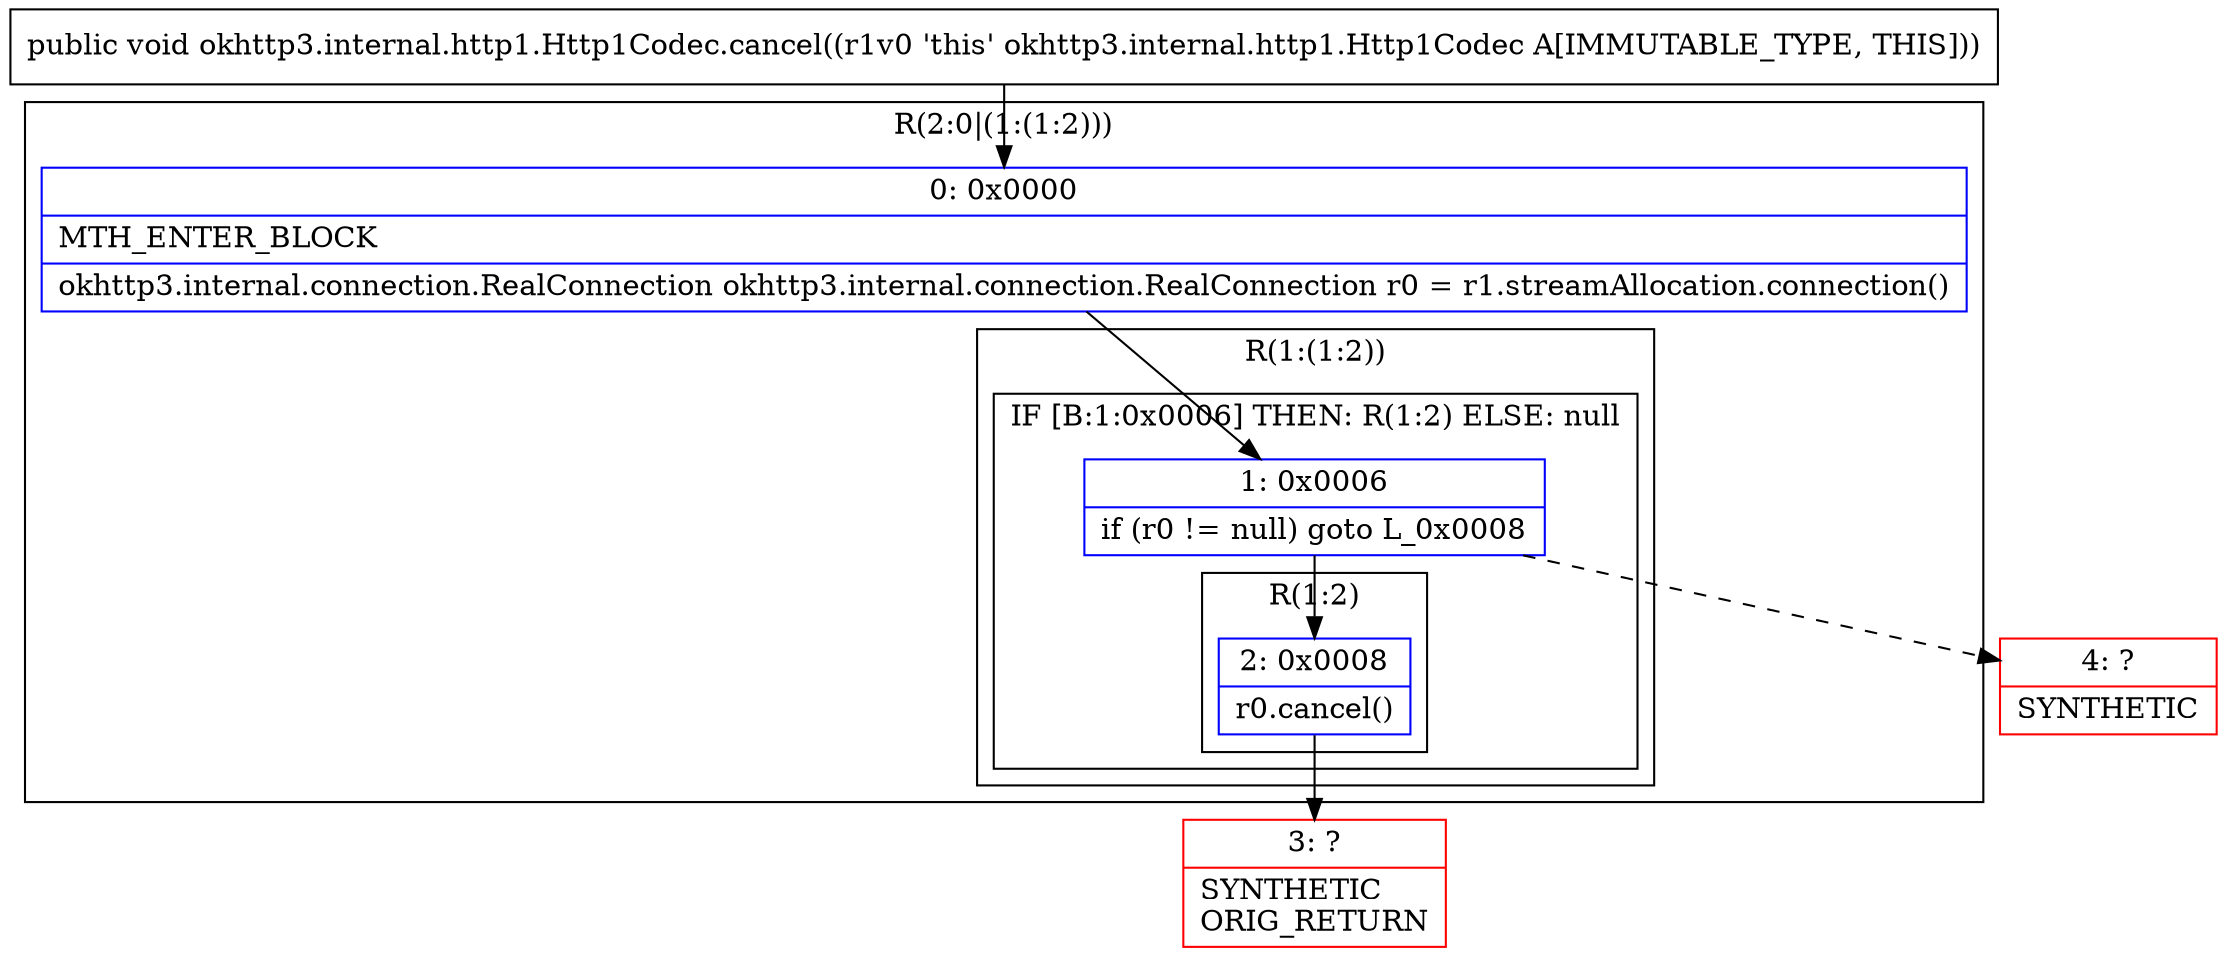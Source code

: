 digraph "CFG forokhttp3.internal.http1.Http1Codec.cancel()V" {
subgraph cluster_Region_1144619121 {
label = "R(2:0|(1:(1:2)))";
node [shape=record,color=blue];
Node_0 [shape=record,label="{0\:\ 0x0000|MTH_ENTER_BLOCK\l|okhttp3.internal.connection.RealConnection okhttp3.internal.connection.RealConnection r0 = r1.streamAllocation.connection()\l}"];
subgraph cluster_Region_1030711299 {
label = "R(1:(1:2))";
node [shape=record,color=blue];
subgraph cluster_IfRegion_90670255 {
label = "IF [B:1:0x0006] THEN: R(1:2) ELSE: null";
node [shape=record,color=blue];
Node_1 [shape=record,label="{1\:\ 0x0006|if (r0 != null) goto L_0x0008\l}"];
subgraph cluster_Region_1119886702 {
label = "R(1:2)";
node [shape=record,color=blue];
Node_2 [shape=record,label="{2\:\ 0x0008|r0.cancel()\l}"];
}
}
}
}
Node_3 [shape=record,color=red,label="{3\:\ ?|SYNTHETIC\lORIG_RETURN\l}"];
Node_4 [shape=record,color=red,label="{4\:\ ?|SYNTHETIC\l}"];
MethodNode[shape=record,label="{public void okhttp3.internal.http1.Http1Codec.cancel((r1v0 'this' okhttp3.internal.http1.Http1Codec A[IMMUTABLE_TYPE, THIS])) }"];
MethodNode -> Node_0;
Node_0 -> Node_1;
Node_1 -> Node_2;
Node_1 -> Node_4[style=dashed];
Node_2 -> Node_3;
}

